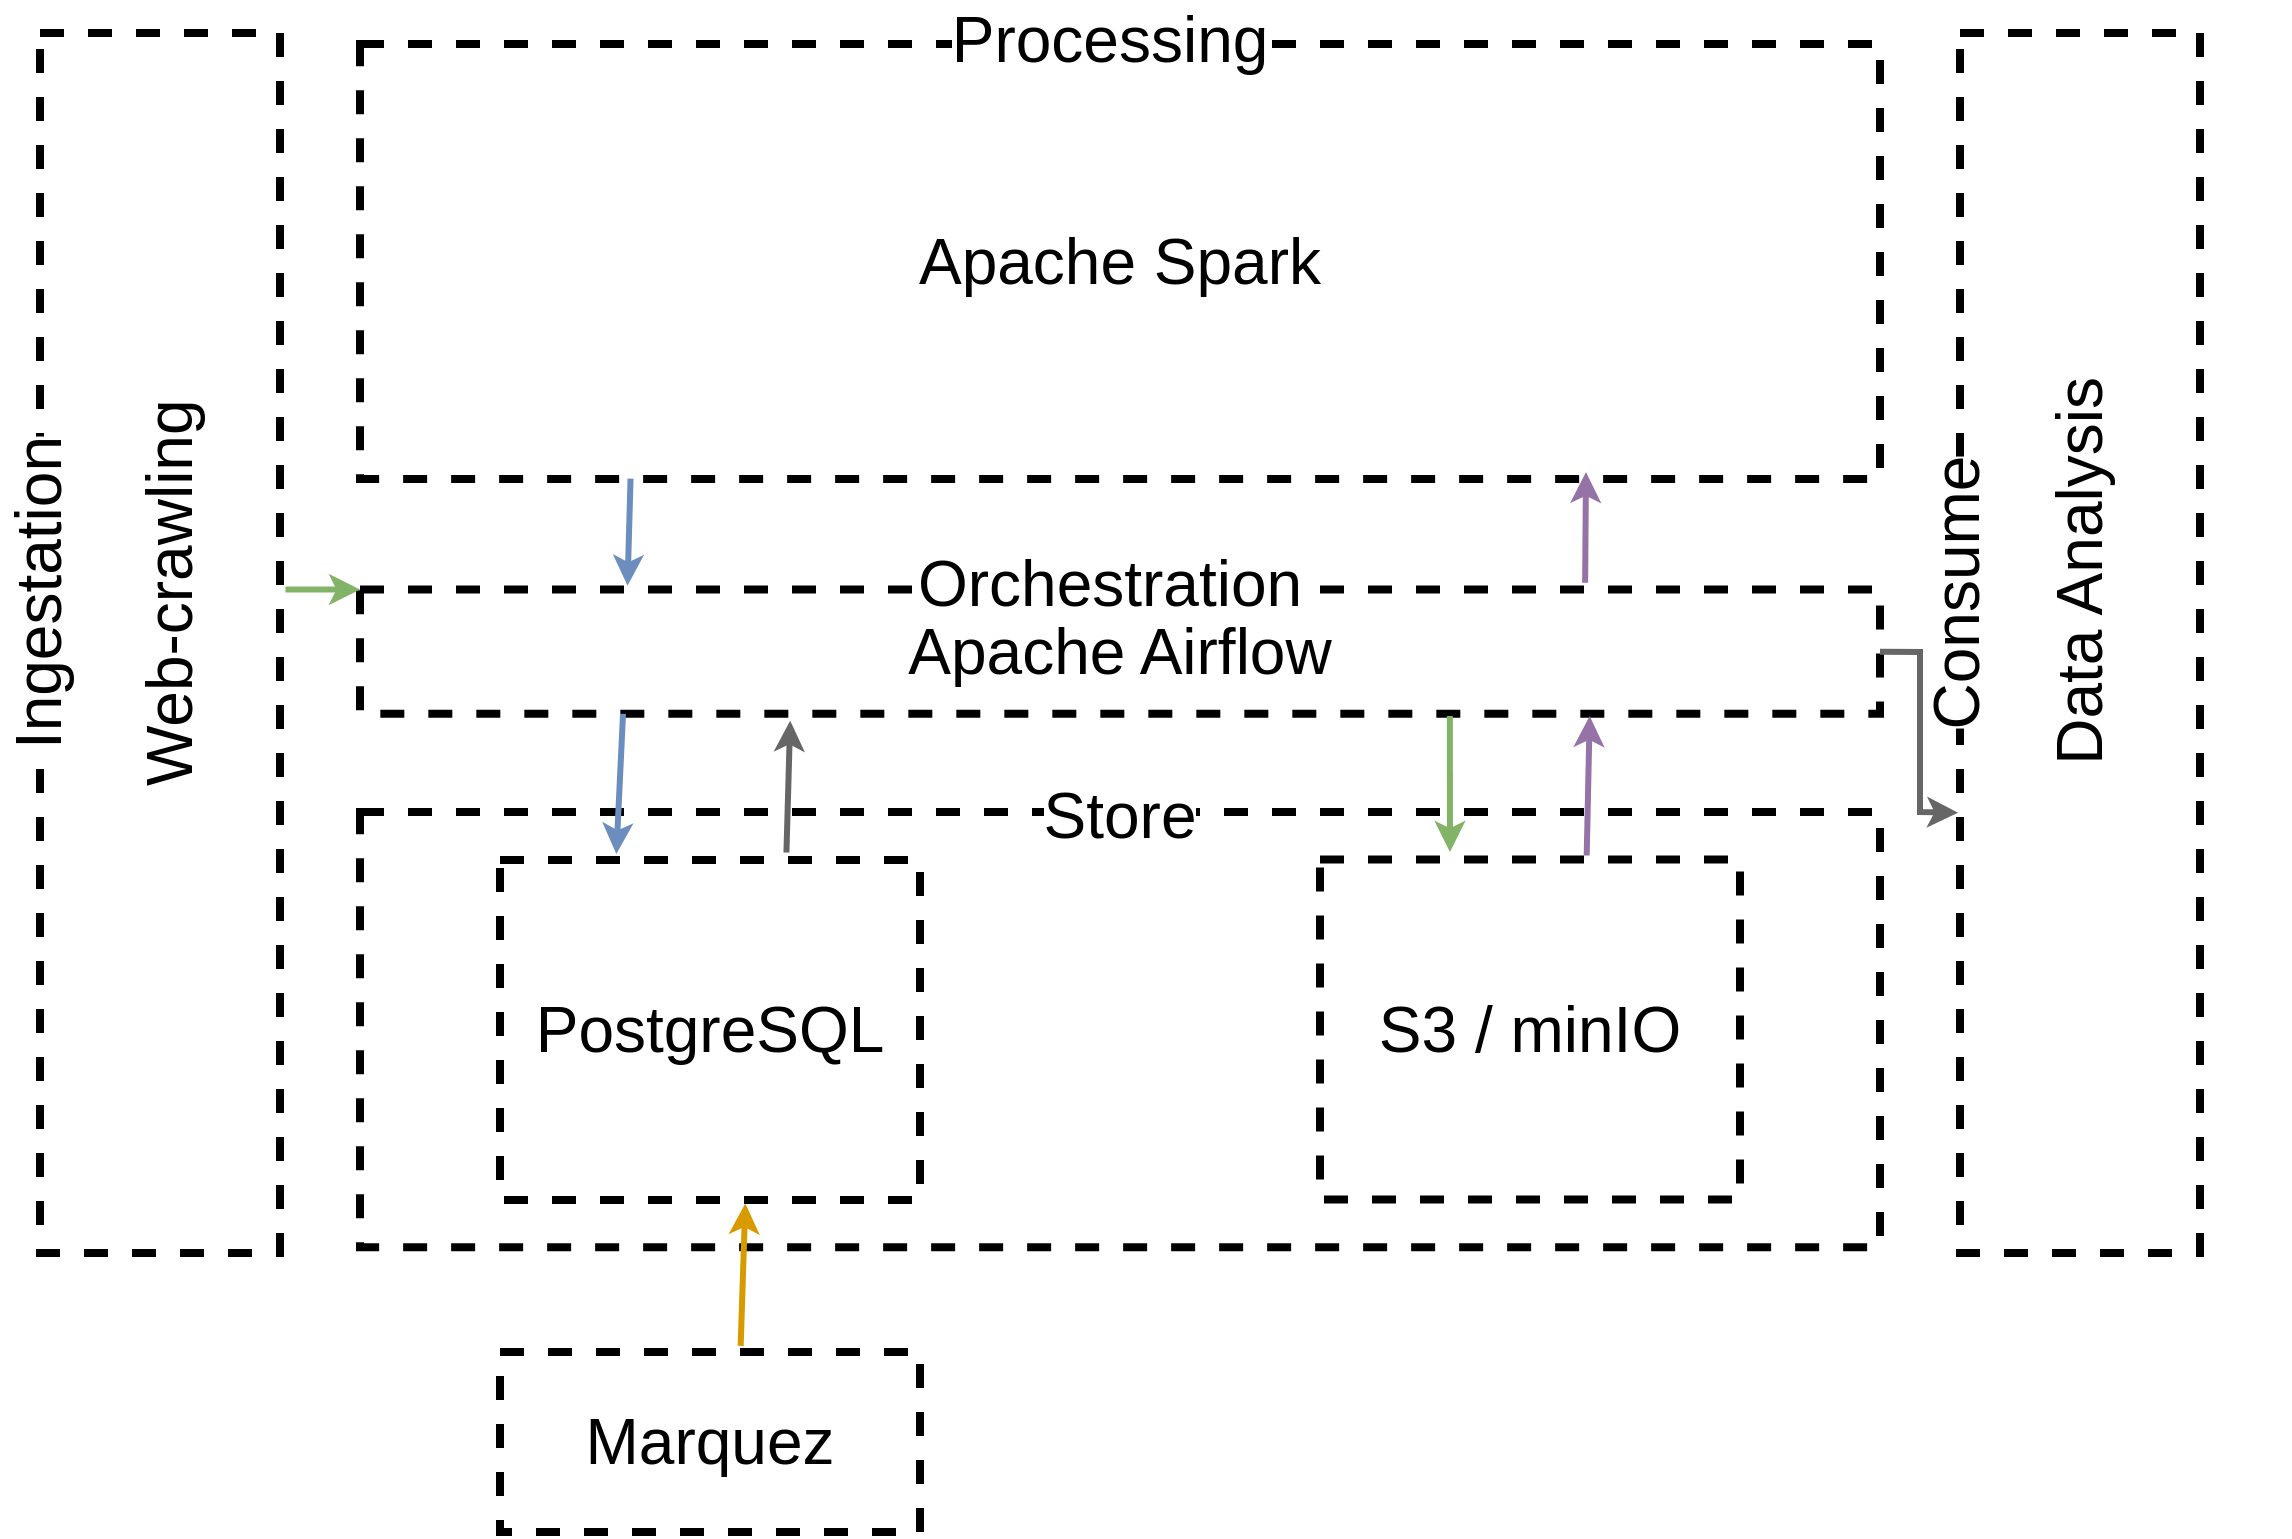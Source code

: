 <mxfile version="17.4.0" type="device"><diagram id="2lcaBKplcs9yjE-9llHy" name="Page-1"><mxGraphModel dx="1635" dy="902" grid="1" gridSize="10" guides="1" tooltips="1" connect="1" arrows="1" fold="1" page="1" pageScale="1" pageWidth="1169" pageHeight="827" math="0" shadow="0"><root><mxCell id="0"/><mxCell id="1" parent="0"/><mxCell id="oFOqv1OzZ2CTfL1f7a53-1" value="" style="group" vertex="1" connectable="0" parent="1"><mxGeometry x="25" y="42" width="1140" height="618.547" as="geometry"/></mxCell><mxCell id="FaT9T20ac9t0S_zd2kKj-11" value="" style="group" parent="oFOqv1OzZ2CTfL1f7a53-1" vertex="1" connectable="0"><mxGeometry y="8.547" width="195" height="610" as="geometry"/></mxCell><mxCell id="FaT9T20ac9t0S_zd2kKj-1" value="" style="rounded=0;whiteSpace=wrap;html=1;fillColor=none;dashed=1;strokeWidth=4;" parent="FaT9T20ac9t0S_zd2kKj-11" vertex="1"><mxGeometry x="15" width="120" height="610" as="geometry"/></mxCell><mxCell id="FaT9T20ac9t0S_zd2kKj-6" value="&lt;font style=&quot;background-color: rgb(255 , 255 , 255) ; font-size: 32px&quot;&gt;Ingestation&lt;/font&gt;" style="text;html=1;strokeColor=none;fillColor=none;align=center;verticalAlign=middle;whiteSpace=wrap;rounded=0;dashed=1;rotation=-90;" parent="FaT9T20ac9t0S_zd2kKj-11" vertex="1"><mxGeometry x="-15" y="268.071" width="60" height="23.311" as="geometry"/></mxCell><mxCell id="FaT9T20ac9t0S_zd2kKj-20" value="Web-crawling" style="text;html=1;align=center;verticalAlign=middle;resizable=0;points=[];autosize=1;strokeColor=none;fillColor=none;fontSize=32;rotation=270;" parent="FaT9T20ac9t0S_zd2kKj-11" vertex="1"><mxGeometry x="-25" y="260.301" width="210" height="40" as="geometry"/></mxCell><mxCell id="FaT9T20ac9t0S_zd2kKj-12" value="" style="group" parent="oFOqv1OzZ2CTfL1f7a53-1" vertex="1" connectable="0"><mxGeometry x="175" y="332.564" width="760" height="259.226" as="geometry"/></mxCell><mxCell id="FaT9T20ac9t0S_zd2kKj-4" value="" style="rounded=0;whiteSpace=wrap;html=1;fillColor=none;dashed=1;strokeWidth=4;" parent="FaT9T20ac9t0S_zd2kKj-12" vertex="1"><mxGeometry y="65.44" width="760" height="217.565" as="geometry"/></mxCell><mxCell id="FaT9T20ac9t0S_zd2kKj-10" value="Store" style="text;html=1;strokeColor=none;fillColor=none;align=center;verticalAlign=middle;whiteSpace=wrap;rounded=0;dashed=1;labelBackgroundColor=#FFFFFF;fontSize=32;" parent="FaT9T20ac9t0S_zd2kKj-12" vertex="1"><mxGeometry x="350" y="55.44" width="60" height="23.311" as="geometry"/></mxCell><mxCell id="FaT9T20ac9t0S_zd2kKj-13" value="" style="group" parent="FaT9T20ac9t0S_zd2kKj-12" vertex="1" connectable="0"><mxGeometry y="-60.564" width="760" height="76.925" as="geometry"/></mxCell><mxCell id="FaT9T20ac9t0S_zd2kKj-5" value="&lt;font style=&quot;font-size: 32px&quot;&gt;Apache Airflow&lt;/font&gt;" style="rounded=0;whiteSpace=wrap;html=1;fillColor=none;dashed=1;strokeWidth=4;" parent="FaT9T20ac9t0S_zd2kKj-13" vertex="1"><mxGeometry y="14.763" width="760" height="62.161" as="geometry"/></mxCell><mxCell id="FaT9T20ac9t0S_zd2kKj-9" value="Orchestration" style="text;html=1;strokeColor=none;fillColor=none;align=center;verticalAlign=middle;whiteSpace=wrap;rounded=0;dashed=1;labelBackgroundColor=#FFFFFF;fontSize=32;" parent="FaT9T20ac9t0S_zd2kKj-13" vertex="1"><mxGeometry x="345" width="60" height="23.311" as="geometry"/></mxCell><mxCell id="oFOqv1OzZ2CTfL1f7a53-3" value="&lt;font style=&quot;font-size: 32px&quot;&gt;S3 / minIO&lt;/font&gt;" style="rounded=0;whiteSpace=wrap;html=1;fillColor=none;dashed=1;strokeWidth=4;" vertex="1" parent="FaT9T20ac9t0S_zd2kKj-12"><mxGeometry x="480" y="89.226" width="210" height="170" as="geometry"/></mxCell><mxCell id="oFOqv1OzZ2CTfL1f7a53-8" value="" style="endArrow=classic;html=1;rounded=0;fontSize=32;exitX=0.717;exitY=1.018;exitDx=0;exitDy=0;exitPerimeter=0;strokeWidth=3;fillColor=#d5e8d4;strokeColor=#82b366;" edge="1" parent="FaT9T20ac9t0S_zd2kKj-12" source="FaT9T20ac9t0S_zd2kKj-5"><mxGeometry width="50" height="50" relative="1" as="geometry"><mxPoint x="-27.24" y="-35.856" as="sourcePoint"/><mxPoint x="545" y="85.436" as="targetPoint"/></mxGeometry></mxCell><mxCell id="oFOqv1OzZ2CTfL1f7a53-19" value="" style="endArrow=classic;html=1;rounded=0;fontSize=32;strokeWidth=3;entryX=0.809;entryY=1.018;entryDx=0;entryDy=0;entryPerimeter=0;exitX=0.635;exitY=-0.012;exitDx=0;exitDy=0;exitPerimeter=0;fillColor=#e1d5e7;strokeColor=#9673a6;" edge="1" parent="FaT9T20ac9t0S_zd2kKj-12" source="oFOqv1OzZ2CTfL1f7a53-3" target="FaT9T20ac9t0S_zd2kKj-5"><mxGeometry width="50" height="50" relative="1" as="geometry"><mxPoint x="490" y="385.436" as="sourcePoint"/><mxPoint x="540" y="335.436" as="targetPoint"/></mxGeometry></mxCell><mxCell id="oFOqv1OzZ2CTfL1f7a53-23" value="" style="endArrow=classic;html=1;rounded=0;fontSize=32;strokeWidth=3;entryX=0.277;entryY=-0.018;entryDx=0;entryDy=0;entryPerimeter=0;exitX=0.178;exitY=0.999;exitDx=0;exitDy=0;exitPerimeter=0;fillColor=#dae8fc;strokeColor=#6c8ebf;" edge="1" parent="FaT9T20ac9t0S_zd2kKj-12" target="oFOqv1OzZ2CTfL1f7a53-4"><mxGeometry width="50" height="50" relative="1" as="geometry"><mxPoint x="131.52" y="16.36" as="sourcePoint"/><mxPoint x="130.0" y="69.924" as="targetPoint"/></mxGeometry></mxCell><mxCell id="FaT9T20ac9t0S_zd2kKj-14" value="" style="group" parent="oFOqv1OzZ2CTfL1f7a53-1" vertex="1" connectable="0"><mxGeometry x="175" width="760" height="231.551" as="geometry"/></mxCell><mxCell id="FaT9T20ac9t0S_zd2kKj-3" value="&lt;font style=&quot;font-size: 32px&quot;&gt;Apache Spark&lt;/font&gt;" style="rounded=0;whiteSpace=wrap;html=1;fillColor=none;dashed=1;strokeWidth=4;" parent="FaT9T20ac9t0S_zd2kKj-14" vertex="1"><mxGeometry y="13.986" width="760" height="217.565" as="geometry"/></mxCell><mxCell id="FaT9T20ac9t0S_zd2kKj-8" value="Processing" style="text;html=1;strokeColor=none;fillColor=none;align=center;verticalAlign=middle;whiteSpace=wrap;rounded=0;dashed=1;labelBackgroundColor=#FFFFFF;fontSize=32;" parent="FaT9T20ac9t0S_zd2kKj-14" vertex="1"><mxGeometry x="345" width="60" height="23.311" as="geometry"/></mxCell><mxCell id="FaT9T20ac9t0S_zd2kKj-15" value="" style="group" parent="oFOqv1OzZ2CTfL1f7a53-1" vertex="1" connectable="0"><mxGeometry x="959" y="8.547" width="181" height="610" as="geometry"/></mxCell><mxCell id="FaT9T20ac9t0S_zd2kKj-2" value="" style="rounded=0;whiteSpace=wrap;html=1;fillColor=none;dashed=1;strokeWidth=4;" parent="FaT9T20ac9t0S_zd2kKj-15" vertex="1"><mxGeometry x="16" width="120" height="610" as="geometry"/></mxCell><mxCell id="FaT9T20ac9t0S_zd2kKj-7" value="&lt;font style=&quot;background-color: rgb(255 , 255 , 255) ; font-size: 32px&quot;&gt;Consume&lt;/font&gt;" style="text;html=1;strokeColor=none;fillColor=none;align=center;verticalAlign=middle;whiteSpace=wrap;rounded=0;dashed=1;rotation=-90;" parent="FaT9T20ac9t0S_zd2kKj-15" vertex="1"><mxGeometry x="-15" y="268.071" width="60" height="23.311" as="geometry"/></mxCell><mxCell id="FaT9T20ac9t0S_zd2kKj-21" value="Data Analysis" style="text;html=1;align=center;verticalAlign=middle;resizable=0;points=[];autosize=1;strokeColor=none;fillColor=none;fontSize=32;rotation=270;" parent="FaT9T20ac9t0S_zd2kKj-15" vertex="1"><mxGeometry x="-29" y="249.423" width="210" height="40" as="geometry"/></mxCell><mxCell id="oFOqv1OzZ2CTfL1f7a53-6" value="" style="endArrow=classic;html=1;rounded=0;fontSize=32;entryX=0;entryY=0;entryDx=0;entryDy=0;exitX=1.023;exitY=0.456;exitDx=0;exitDy=0;exitPerimeter=0;strokeWidth=3;fillColor=#d5e8d4;strokeColor=#82b366;" edge="1" parent="oFOqv1OzZ2CTfL1f7a53-1" source="FaT9T20ac9t0S_zd2kKj-1" target="FaT9T20ac9t0S_zd2kKj-5"><mxGeometry width="50" height="50" relative="1" as="geometry"><mxPoint x="-175" y="388" as="sourcePoint"/><mxPoint x="-125" y="338" as="targetPoint"/></mxGeometry></mxCell><mxCell id="oFOqv1OzZ2CTfL1f7a53-20" value="" style="endArrow=classic;html=1;rounded=0;fontSize=32;strokeWidth=3;exitX=0.806;exitY=-0.055;exitDx=0;exitDy=0;exitPerimeter=0;fillColor=#e1d5e7;strokeColor=#9673a6;" edge="1" parent="oFOqv1OzZ2CTfL1f7a53-1" source="FaT9T20ac9t0S_zd2kKj-5"><mxGeometry width="50" height="50" relative="1" as="geometry"><mxPoint x="785.0" y="301.26" as="sourcePoint"/><mxPoint x="788" y="228" as="targetPoint"/></mxGeometry></mxCell><mxCell id="oFOqv1OzZ2CTfL1f7a53-22" value="" style="endArrow=classic;html=1;rounded=0;fontSize=32;strokeWidth=3;entryX=0.176;entryY=-0.03;entryDx=0;entryDy=0;entryPerimeter=0;exitX=0.178;exitY=0.999;exitDx=0;exitDy=0;exitPerimeter=0;fillColor=#dae8fc;strokeColor=#6c8ebf;" edge="1" parent="oFOqv1OzZ2CTfL1f7a53-1" source="FaT9T20ac9t0S_zd2kKj-3" target="FaT9T20ac9t0S_zd2kKj-5"><mxGeometry width="50" height="50" relative="1" as="geometry"><mxPoint x="365" y="598" as="sourcePoint"/><mxPoint x="415" y="548" as="targetPoint"/></mxGeometry></mxCell><mxCell id="oFOqv1OzZ2CTfL1f7a53-25" value="" style="endArrow=classic;html=1;rounded=0;fontSize=32;strokeWidth=3;exitX=1;exitY=0.5;exitDx=0;exitDy=0;entryX=-0.008;entryY=0.639;entryDx=0;entryDy=0;entryPerimeter=0;fillColor=#f5f5f5;strokeColor=#666666;" edge="1" parent="oFOqv1OzZ2CTfL1f7a53-1" source="FaT9T20ac9t0S_zd2kKj-5" target="FaT9T20ac9t0S_zd2kKj-2"><mxGeometry width="50" height="50" relative="1" as="geometry"><mxPoint x="945" y="758" as="sourcePoint"/><mxPoint x="995" y="708" as="targetPoint"/><Array as="points"><mxPoint x="955" y="318"/><mxPoint x="955" y="398"/></Array></mxGeometry></mxCell><mxCell id="oFOqv1OzZ2CTfL1f7a53-4" value="&lt;font style=&quot;font-size: 32px&quot;&gt;PostgreSQL&lt;/font&gt;" style="rounded=0;whiteSpace=wrap;html=1;fillColor=none;dashed=1;strokeWidth=4;" vertex="1" parent="1"><mxGeometry x="270" y="464" width="210" height="170" as="geometry"/></mxCell><mxCell id="oFOqv1OzZ2CTfL1f7a53-5" value="&lt;font style=&quot;font-size: 32px&quot;&gt;Marquez&lt;/font&gt;" style="rounded=0;whiteSpace=wrap;html=1;fillColor=none;dashed=1;strokeWidth=4;" vertex="1" parent="1"><mxGeometry x="270" y="710" width="210" height="90" as="geometry"/></mxCell><mxCell id="oFOqv1OzZ2CTfL1f7a53-24" value="" style="endArrow=classic;html=1;rounded=0;fontSize=32;strokeWidth=3;entryX=0.584;entryY=1.01;entryDx=0;entryDy=0;entryPerimeter=0;exitX=0.573;exitY=-0.034;exitDx=0;exitDy=0;exitPerimeter=0;fillColor=#ffe6cc;strokeColor=#d79b00;" edge="1" parent="1" source="oFOqv1OzZ2CTfL1f7a53-5" target="oFOqv1OzZ2CTfL1f7a53-4"><mxGeometry width="50" height="50" relative="1" as="geometry"><mxPoint x="393" y="700" as="sourcePoint"/><mxPoint x="440" y="690" as="targetPoint"/></mxGeometry></mxCell><mxCell id="oFOqv1OzZ2CTfL1f7a53-26" value="" style="endArrow=classic;html=1;rounded=0;fontSize=32;strokeWidth=3;entryX=0.283;entryY=1.055;entryDx=0;entryDy=0;entryPerimeter=0;exitX=0.682;exitY=-0.022;exitDx=0;exitDy=0;exitPerimeter=0;fillColor=#f5f5f5;strokeColor=#666666;" edge="1" parent="1" source="oFOqv1OzZ2CTfL1f7a53-4" target="FaT9T20ac9t0S_zd2kKj-5"><mxGeometry width="50" height="50" relative="1" as="geometry"><mxPoint x="730" y="470" as="sourcePoint"/><mxPoint x="780" y="420" as="targetPoint"/></mxGeometry></mxCell></root></mxGraphModel></diagram></mxfile>